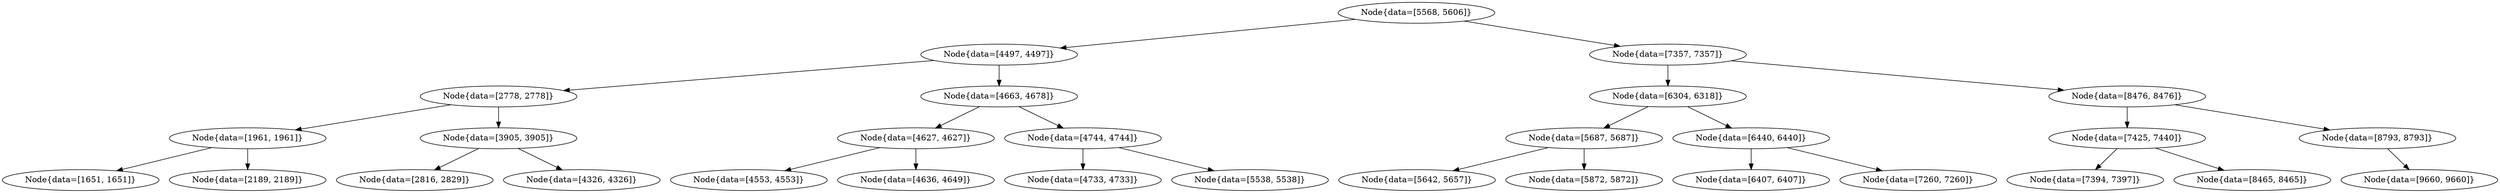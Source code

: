 digraph G{
1203558746 [label="Node{data=[5568, 5606]}"]
1203558746 -> 1068375753
1068375753 [label="Node{data=[4497, 4497]}"]
1068375753 -> 857728724
857728724 [label="Node{data=[2778, 2778]}"]
857728724 -> 1954751748
1954751748 [label="Node{data=[1961, 1961]}"]
1954751748 -> 1431590087
1431590087 [label="Node{data=[1651, 1651]}"]
1954751748 -> 440615154
440615154 [label="Node{data=[2189, 2189]}"]
857728724 -> 1453734952
1453734952 [label="Node{data=[3905, 3905]}"]
1453734952 -> 996186365
996186365 [label="Node{data=[2816, 2829]}"]
1453734952 -> 1290076474
1290076474 [label="Node{data=[4326, 4326]}"]
1068375753 -> 1277271172
1277271172 [label="Node{data=[4663, 4678]}"]
1277271172 -> 721534548
721534548 [label="Node{data=[4627, 4627]}"]
721534548 -> 345603257
345603257 [label="Node{data=[4553, 4553]}"]
721534548 -> 1880183745
1880183745 [label="Node{data=[4636, 4649]}"]
1277271172 -> 806630651
806630651 [label="Node{data=[4744, 4744]}"]
806630651 -> 373415859
373415859 [label="Node{data=[4733, 4733]}"]
806630651 -> 1231160694
1231160694 [label="Node{data=[5538, 5538]}"]
1203558746 -> 865585344
865585344 [label="Node{data=[7357, 7357]}"]
865585344 -> 582320549
582320549 [label="Node{data=[6304, 6318]}"]
582320549 -> 982613511
982613511 [label="Node{data=[5687, 5687]}"]
982613511 -> 1661048214
1661048214 [label="Node{data=[5642, 5657]}"]
982613511 -> 1860010238
1860010238 [label="Node{data=[5872, 5872]}"]
582320549 -> 1626053673
1626053673 [label="Node{data=[6440, 6440]}"]
1626053673 -> 1371252597
1371252597 [label="Node{data=[6407, 6407]}"]
1626053673 -> 1048131057
1048131057 [label="Node{data=[7260, 7260]}"]
865585344 -> 1008830640
1008830640 [label="Node{data=[8476, 8476]}"]
1008830640 -> 9916873
9916873 [label="Node{data=[7425, 7440]}"]
9916873 -> 203148961
203148961 [label="Node{data=[7394, 7397]}"]
9916873 -> 2075833454
2075833454 [label="Node{data=[8465, 8465]}"]
1008830640 -> 1273939873
1273939873 [label="Node{data=[8793, 8793]}"]
1273939873 -> 1909317132
1909317132 [label="Node{data=[9660, 9660]}"]
}